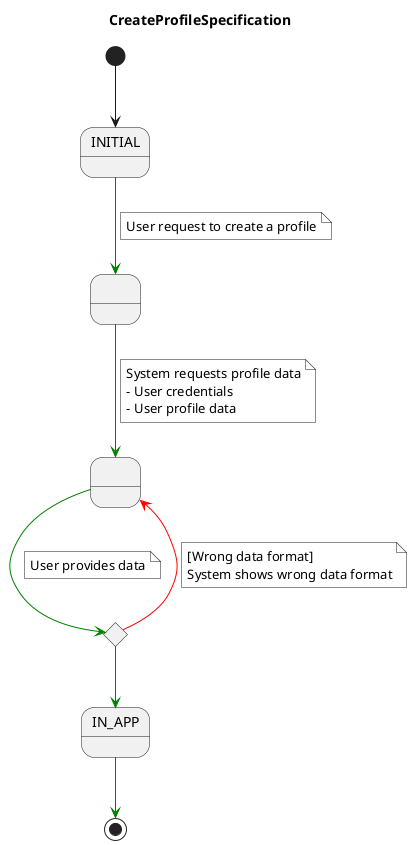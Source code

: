@startuml CreateProfileSpecification
title CreateProfileSpecification

skinparam NoteBackgroundColor white

state IN_APP
state STATE1 as " "
state STATE2 as " "
state is_required_data_provided <<choice>>

[*] --> INITIAL
INITIAL -[#green]-> STATE1
note on link
User request to create a profile
end note
STATE1 -[#green]-> STATE2
note on link
System requests profile data
- User credentials
- User profile data
end note

STATE2 -[#green]-> is_required_data_provided
note on link
User provides data
end note

is_required_data_provided -[#red]up-> STATE2
note on link
[Wrong data format] 
System shows wrong data format
end note

is_required_data_provided -[#green]-> IN_APP

IN_APP -[#green]-> [*]

@enduml